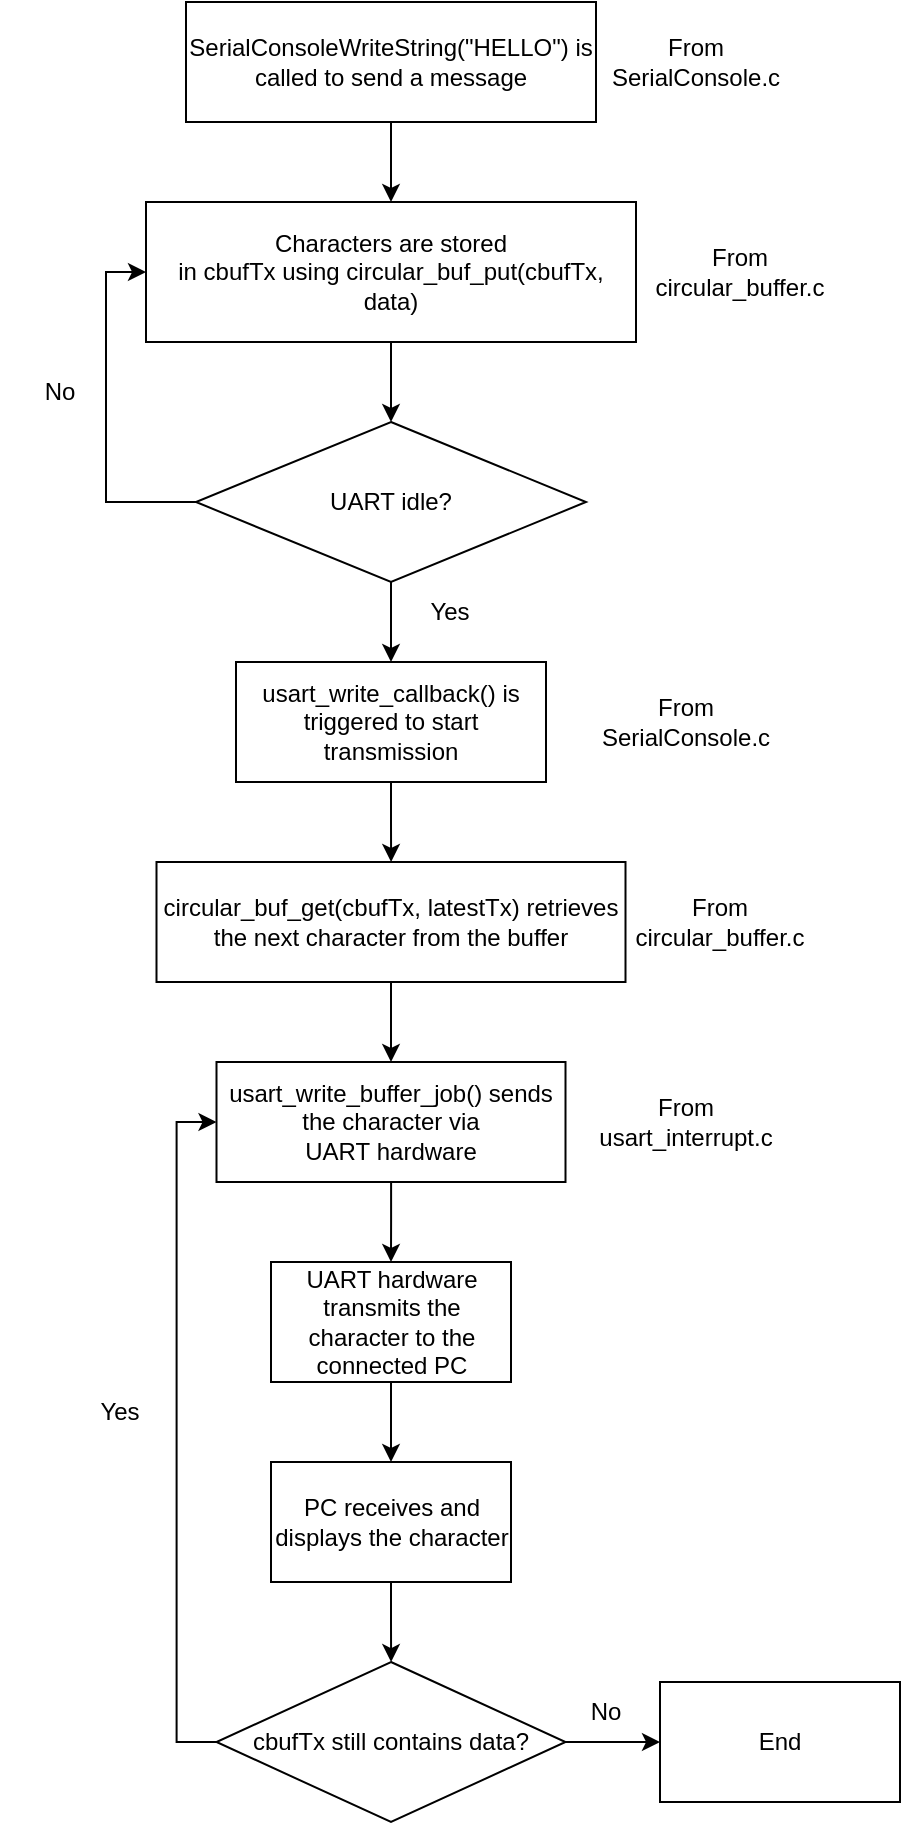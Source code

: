 <mxfile version="26.1.1">
  <diagram name="Page-1" id="MTz7UBCe1wjMll_lIDmM">
    <mxGraphModel dx="820" dy="556" grid="1" gridSize="10" guides="1" tooltips="1" connect="1" arrows="1" fold="1" page="1" pageScale="1" pageWidth="850" pageHeight="1100" math="0" shadow="0">
      <root>
        <mxCell id="0" />
        <mxCell id="1" parent="0" />
        <mxCell id="WpcHmx0HG_S5RKRfII9L-15" value="" style="edgeStyle=orthogonalEdgeStyle;rounded=0;orthogonalLoop=1;jettySize=auto;html=1;" edge="1" parent="1" source="WpcHmx0HG_S5RKRfII9L-1" target="WpcHmx0HG_S5RKRfII9L-6">
          <mxGeometry relative="1" as="geometry" />
        </mxCell>
        <mxCell id="WpcHmx0HG_S5RKRfII9L-1" value="&lt;font style=&quot;font-size: 12px;&quot;&gt;&lt;span style=&quot;text-align: start;&quot; data-end=&quot;275&quot; data-start=&quot;226&quot;&gt;&lt;code data-end=&quot;263&quot; data-start=&quot;228&quot;&gt;&lt;font face=&quot;Helvetica&quot;&gt;S&lt;/font&gt;&lt;font face=&quot;Helvetica&quot;&gt;erialConsoleWriteString(&quot;HELLO&quot;)&lt;/font&gt;&lt;/code&gt;&amp;nbsp;is called&lt;/span&gt;&lt;span style=&quot;font-family: Helvetica; text-align: start;&quot;&gt;&amp;nbsp;to send a message&lt;/span&gt;&lt;/font&gt;" style="rounded=0;whiteSpace=wrap;html=1;" vertex="1" parent="1">
          <mxGeometry x="323" y="90" width="205" height="60" as="geometry" />
        </mxCell>
        <mxCell id="WpcHmx0HG_S5RKRfII9L-16" value="" style="edgeStyle=orthogonalEdgeStyle;rounded=0;orthogonalLoop=1;jettySize=auto;html=1;" edge="1" parent="1" source="WpcHmx0HG_S5RKRfII9L-6" target="WpcHmx0HG_S5RKRfII9L-8">
          <mxGeometry relative="1" as="geometry" />
        </mxCell>
        <mxCell id="WpcHmx0HG_S5RKRfII9L-6" value="&lt;font style=&quot;font-size: 12px;&quot;&gt;&lt;span style=&quot;text-align: start;&quot; data-end=&quot;335&quot; data-start=&quot;298&quot;&gt;Characters are stored in&amp;nbsp;&lt;code data-end=&quot;333&quot; data-start=&quot;325&quot;&gt;&lt;font face=&quot;Helvetica&quot;&gt;cbufTx&lt;/font&gt;&lt;/code&gt;&lt;/span&gt;&lt;span style=&quot;font-family: Helvetica; text-align: start;&quot;&gt;&amp;nbsp;using&amp;nbsp;&lt;/span&gt;&lt;code style=&quot;text-align: start;&quot; data-end=&quot;374&quot; data-start=&quot;342&quot;&gt;&lt;font face=&quot;Helvetica&quot;&gt;circular_buf_put(cbufTx, data)&lt;/font&gt;&lt;/code&gt;&lt;/font&gt;" style="rounded=0;whiteSpace=wrap;html=1;" vertex="1" parent="1">
          <mxGeometry x="303" y="190" width="245" height="70" as="geometry" />
        </mxCell>
        <mxCell id="WpcHmx0HG_S5RKRfII9L-18" value="" style="edgeStyle=orthogonalEdgeStyle;rounded=0;orthogonalLoop=1;jettySize=auto;html=1;" edge="1" parent="1" source="WpcHmx0HG_S5RKRfII9L-7" target="WpcHmx0HG_S5RKRfII9L-9">
          <mxGeometry relative="1" as="geometry" />
        </mxCell>
        <mxCell id="WpcHmx0HG_S5RKRfII9L-7" value="&lt;font style=&quot;font-size: 12px;&quot;&gt;&lt;code style=&quot;text-align: start;&quot; data-end=&quot;509&quot; data-start=&quot;485&quot;&gt;&lt;font face=&quot;Helvetica&quot;&gt;usart_write_callback()&lt;/font&gt;&lt;/code&gt;&lt;span style=&quot;font-family: Helvetica; text-align: start;&quot;&gt;&amp;nbsp;is triggered to start transmission&lt;/span&gt;&lt;/font&gt;" style="rounded=0;whiteSpace=wrap;html=1;" vertex="1" parent="1">
          <mxGeometry x="348" y="420" width="155" height="60" as="geometry" />
        </mxCell>
        <mxCell id="WpcHmx0HG_S5RKRfII9L-17" value="" style="edgeStyle=orthogonalEdgeStyle;rounded=0;orthogonalLoop=1;jettySize=auto;html=1;" edge="1" parent="1" source="WpcHmx0HG_S5RKRfII9L-8" target="WpcHmx0HG_S5RKRfII9L-7">
          <mxGeometry relative="1" as="geometry" />
        </mxCell>
        <mxCell id="WpcHmx0HG_S5RKRfII9L-25" style="edgeStyle=orthogonalEdgeStyle;rounded=0;orthogonalLoop=1;jettySize=auto;html=1;exitX=0;exitY=0.5;exitDx=0;exitDy=0;entryX=0;entryY=0.5;entryDx=0;entryDy=0;" edge="1" parent="1" source="WpcHmx0HG_S5RKRfII9L-8" target="WpcHmx0HG_S5RKRfII9L-6">
          <mxGeometry relative="1" as="geometry" />
        </mxCell>
        <mxCell id="WpcHmx0HG_S5RKRfII9L-8" value="UART idle?" style="rhombus;whiteSpace=wrap;html=1;" vertex="1" parent="1">
          <mxGeometry x="328" y="300" width="195" height="80" as="geometry" />
        </mxCell>
        <mxCell id="WpcHmx0HG_S5RKRfII9L-19" value="" style="edgeStyle=orthogonalEdgeStyle;rounded=0;orthogonalLoop=1;jettySize=auto;html=1;" edge="1" parent="1" source="WpcHmx0HG_S5RKRfII9L-9" target="WpcHmx0HG_S5RKRfII9L-10">
          <mxGeometry relative="1" as="geometry" />
        </mxCell>
        <mxCell id="WpcHmx0HG_S5RKRfII9L-9" value="&lt;font style=&quot;font-size: 12px;&quot;&gt;&lt;span style=&quot;text-align: start;&quot; data-end=&quot;618&quot; data-start=&quot;549&quot;&gt;&lt;code data-end=&quot;587&quot; data-start=&quot;551&quot;&gt;&lt;font face=&quot;Helvetica&quot;&gt;circular_buf_get(cbufTx, latestTx)&lt;/font&gt;&lt;/code&gt;&amp;nbsp;retrieves the next character&lt;/span&gt;&lt;span style=&quot;text-align: start;&quot;&gt;&amp;nbsp;from the buffer&lt;/span&gt;&lt;/font&gt;" style="rounded=0;whiteSpace=wrap;html=1;" vertex="1" parent="1">
          <mxGeometry x="308.25" y="520" width="234.5" height="60" as="geometry" />
        </mxCell>
        <mxCell id="WpcHmx0HG_S5RKRfII9L-20" value="" style="edgeStyle=orthogonalEdgeStyle;rounded=0;orthogonalLoop=1;jettySize=auto;html=1;" edge="1" parent="1" source="WpcHmx0HG_S5RKRfII9L-10" target="WpcHmx0HG_S5RKRfII9L-11">
          <mxGeometry relative="1" as="geometry" />
        </mxCell>
        <mxCell id="WpcHmx0HG_S5RKRfII9L-10" value="&lt;font style=&quot;font-size: 12px;&quot;&gt;&lt;span style=&quot;text-align: start;&quot; data-end=&quot;698&quot; data-start=&quot;639&quot;&gt;&lt;code data-end=&quot;667&quot; data-start=&quot;641&quot;&gt;&lt;font face=&quot;Helvetica&quot;&gt;usart_write_buffer_job()&lt;/font&gt;&lt;/code&gt;&amp;nbsp;sends the character via UART&lt;/span&gt;&lt;span style=&quot;text-align: start;&quot;&gt;&amp;nbsp;hardware&lt;/span&gt;&lt;/font&gt;" style="rounded=0;whiteSpace=wrap;html=1;" vertex="1" parent="1">
          <mxGeometry x="338.25" y="620" width="174.5" height="60" as="geometry" />
        </mxCell>
        <mxCell id="WpcHmx0HG_S5RKRfII9L-21" value="" style="edgeStyle=orthogonalEdgeStyle;rounded=0;orthogonalLoop=1;jettySize=auto;html=1;" edge="1" parent="1" source="WpcHmx0HG_S5RKRfII9L-11" target="WpcHmx0HG_S5RKRfII9L-12">
          <mxGeometry relative="1" as="geometry" />
        </mxCell>
        <mxCell id="WpcHmx0HG_S5RKRfII9L-11" value="&lt;font style=&quot;font-size: 12px;&quot;&gt;&lt;span style=&quot;text-align: start;&quot; data-end=&quot;794&quot; data-start=&quot;753&quot;&gt;UART hardware transmits the character&lt;/span&gt;&lt;span style=&quot;text-align: start;&quot;&gt;&amp;nbsp;to the connected PC&lt;/span&gt;&lt;/font&gt;" style="rounded=0;whiteSpace=wrap;html=1;" vertex="1" parent="1">
          <mxGeometry x="365.5" y="720" width="120" height="60" as="geometry" />
        </mxCell>
        <mxCell id="WpcHmx0HG_S5RKRfII9L-22" value="" style="edgeStyle=orthogonalEdgeStyle;rounded=0;orthogonalLoop=1;jettySize=auto;html=1;" edge="1" parent="1" source="WpcHmx0HG_S5RKRfII9L-12" target="WpcHmx0HG_S5RKRfII9L-13">
          <mxGeometry relative="1" as="geometry" />
        </mxCell>
        <mxCell id="WpcHmx0HG_S5RKRfII9L-12" value="&lt;span style=&quot;text-align: start;&quot;&gt;&lt;font style=&quot;font-size: 12px;&quot;&gt;PC receives and displays the character&lt;/font&gt;&lt;/span&gt;" style="rounded=0;whiteSpace=wrap;html=1;" vertex="1" parent="1">
          <mxGeometry x="365.5" y="820" width="120" height="60" as="geometry" />
        </mxCell>
        <mxCell id="WpcHmx0HG_S5RKRfII9L-23" value="" style="edgeStyle=orthogonalEdgeStyle;rounded=0;orthogonalLoop=1;jettySize=auto;html=1;" edge="1" parent="1" source="WpcHmx0HG_S5RKRfII9L-13" target="WpcHmx0HG_S5RKRfII9L-14">
          <mxGeometry relative="1" as="geometry" />
        </mxCell>
        <mxCell id="WpcHmx0HG_S5RKRfII9L-24" style="edgeStyle=orthogonalEdgeStyle;rounded=0;orthogonalLoop=1;jettySize=auto;html=1;exitX=0;exitY=0.5;exitDx=0;exitDy=0;entryX=0;entryY=0.5;entryDx=0;entryDy=0;" edge="1" parent="1" source="WpcHmx0HG_S5RKRfII9L-13" target="WpcHmx0HG_S5RKRfII9L-10">
          <mxGeometry relative="1" as="geometry" />
        </mxCell>
        <mxCell id="WpcHmx0HG_S5RKRfII9L-13" value="&lt;font style=&quot;font-size: 12px;&quot;&gt;&lt;span style=&quot;text-align: start;&quot; data-end=&quot;962&quot; data-start=&quot;927&quot;&gt;&lt;code data-end=&quot;940&quot; data-start=&quot;932&quot;&gt;&lt;font face=&quot;Helvetica&quot;&gt;cbufTx&lt;/font&gt;&lt;/code&gt;&amp;nbsp;still contains data?&lt;/span&gt;&lt;/font&gt;" style="rhombus;whiteSpace=wrap;html=1;" vertex="1" parent="1">
          <mxGeometry x="338.25" y="920" width="174.5" height="80" as="geometry" />
        </mxCell>
        <mxCell id="WpcHmx0HG_S5RKRfII9L-14" value="End" style="rounded=0;whiteSpace=wrap;html=1;" vertex="1" parent="1">
          <mxGeometry x="560" y="930" width="120" height="60" as="geometry" />
        </mxCell>
        <mxCell id="WpcHmx0HG_S5RKRfII9L-26" value="No" style="text;html=1;align=center;verticalAlign=middle;whiteSpace=wrap;rounded=0;" vertex="1" parent="1">
          <mxGeometry x="230" y="270" width="60" height="30" as="geometry" />
        </mxCell>
        <mxCell id="WpcHmx0HG_S5RKRfII9L-27" value="Yes" style="text;html=1;align=center;verticalAlign=middle;whiteSpace=wrap;rounded=0;" vertex="1" parent="1">
          <mxGeometry x="425" y="380" width="60" height="30" as="geometry" />
        </mxCell>
        <mxCell id="WpcHmx0HG_S5RKRfII9L-28" value="Yes" style="text;html=1;align=center;verticalAlign=middle;whiteSpace=wrap;rounded=0;" vertex="1" parent="1">
          <mxGeometry x="260" y="780" width="60" height="30" as="geometry" />
        </mxCell>
        <mxCell id="WpcHmx0HG_S5RKRfII9L-29" value="No" style="text;html=1;align=center;verticalAlign=middle;whiteSpace=wrap;rounded=0;" vertex="1" parent="1">
          <mxGeometry x="503" y="930" width="60" height="30" as="geometry" />
        </mxCell>
        <mxCell id="WpcHmx0HG_S5RKRfII9L-30" value="From circular_buffer.c" style="text;html=1;align=center;verticalAlign=middle;whiteSpace=wrap;rounded=0;" vertex="1" parent="1">
          <mxGeometry x="570" y="210" width="60" height="30" as="geometry" />
        </mxCell>
        <mxCell id="WpcHmx0HG_S5RKRfII9L-31" value="From SerialConsole.c" style="text;html=1;align=center;verticalAlign=middle;whiteSpace=wrap;rounded=0;" vertex="1" parent="1">
          <mxGeometry x="542.75" y="435" width="60" height="30" as="geometry" />
        </mxCell>
        <mxCell id="WpcHmx0HG_S5RKRfII9L-32" value="From circular_buffer.c" style="text;html=1;align=center;verticalAlign=middle;whiteSpace=wrap;rounded=0;" vertex="1" parent="1">
          <mxGeometry x="560" y="535" width="60" height="30" as="geometry" />
        </mxCell>
        <mxCell id="WpcHmx0HG_S5RKRfII9L-33" value="From usart_interrupt.c" style="text;html=1;align=center;verticalAlign=middle;whiteSpace=wrap;rounded=0;" vertex="1" parent="1">
          <mxGeometry x="542.75" y="635" width="60" height="30" as="geometry" />
        </mxCell>
        <mxCell id="WpcHmx0HG_S5RKRfII9L-34" value="From SerialConsole.c" style="text;html=1;align=center;verticalAlign=middle;whiteSpace=wrap;rounded=0;" vertex="1" parent="1">
          <mxGeometry x="548" y="105" width="60" height="30" as="geometry" />
        </mxCell>
      </root>
    </mxGraphModel>
  </diagram>
</mxfile>
